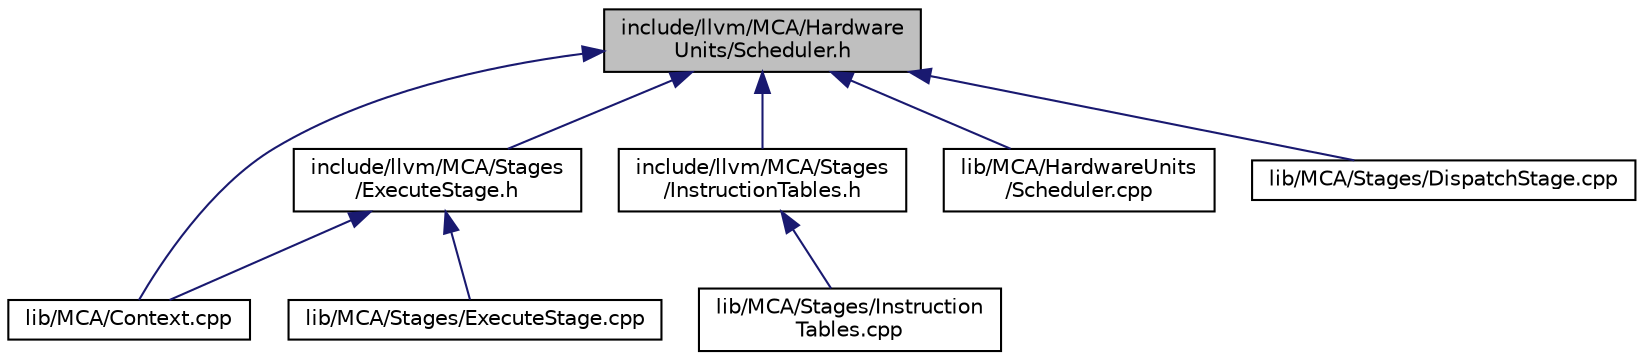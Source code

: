 digraph "include/llvm/MCA/HardwareUnits/Scheduler.h"
{
 // LATEX_PDF_SIZE
  bgcolor="transparent";
  edge [fontname="Helvetica",fontsize="10",labelfontname="Helvetica",labelfontsize="10"];
  node [fontname="Helvetica",fontsize="10",shape=record];
  Node1 [label="include/llvm/MCA/Hardware\lUnits/Scheduler.h",height=0.2,width=0.4,color="black", fillcolor="grey75", style="filled", fontcolor="black",tooltip=" "];
  Node1 -> Node2 [dir="back",color="midnightblue",fontsize="10",style="solid",fontname="Helvetica"];
  Node2 [label="include/llvm/MCA/Stages\l/ExecuteStage.h",height=0.2,width=0.4,color="black",URL="$ExecuteStage_8h.html",tooltip=" "];
  Node2 -> Node3 [dir="back",color="midnightblue",fontsize="10",style="solid",fontname="Helvetica"];
  Node3 [label="lib/MCA/Context.cpp",height=0.2,width=0.4,color="black",URL="$Context_8cpp.html",tooltip=" "];
  Node2 -> Node4 [dir="back",color="midnightblue",fontsize="10",style="solid",fontname="Helvetica"];
  Node4 [label="lib/MCA/Stages/ExecuteStage.cpp",height=0.2,width=0.4,color="black",URL="$ExecuteStage_8cpp.html",tooltip=" "];
  Node1 -> Node5 [dir="back",color="midnightblue",fontsize="10",style="solid",fontname="Helvetica"];
  Node5 [label="include/llvm/MCA/Stages\l/InstructionTables.h",height=0.2,width=0.4,color="black",URL="$InstructionTables_8h.html",tooltip=" "];
  Node5 -> Node6 [dir="back",color="midnightblue",fontsize="10",style="solid",fontname="Helvetica"];
  Node6 [label="lib/MCA/Stages/Instruction\lTables.cpp",height=0.2,width=0.4,color="black",URL="$InstructionTables_8cpp.html",tooltip=" "];
  Node1 -> Node3 [dir="back",color="midnightblue",fontsize="10",style="solid",fontname="Helvetica"];
  Node1 -> Node7 [dir="back",color="midnightblue",fontsize="10",style="solid",fontname="Helvetica"];
  Node7 [label="lib/MCA/HardwareUnits\l/Scheduler.cpp",height=0.2,width=0.4,color="black",URL="$Scheduler_8cpp.html",tooltip=" "];
  Node1 -> Node8 [dir="back",color="midnightblue",fontsize="10",style="solid",fontname="Helvetica"];
  Node8 [label="lib/MCA/Stages/DispatchStage.cpp",height=0.2,width=0.4,color="black",URL="$DispatchStage_8cpp.html",tooltip=" "];
}
